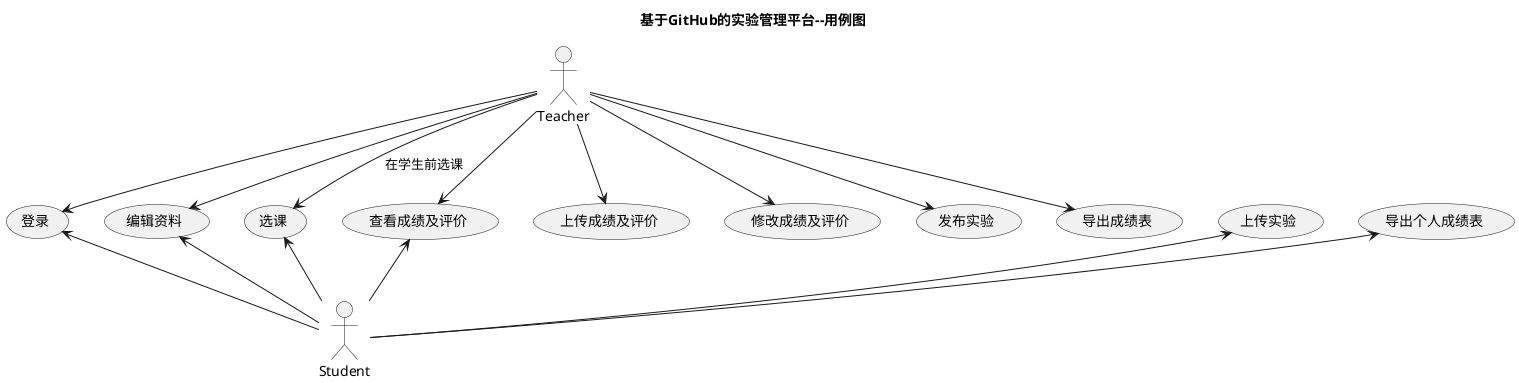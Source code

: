 @startuml
title 基于GitHub的实验管理平台--用例图
Teacher -->(登录)
Teacher -->(编辑资料)
Teacher -->(选课) : 在学生前选课
Teacher -->(查看成绩及评价)
Teacher -->(上传成绩及评价)
Teacher -->(修改成绩及评价)
Teacher -->(发布实验)
Teacher -->(导出成绩表)

(登录)<--:Student:
(查看成绩及评价)<--:Student:
(编辑资料)<--:Student:
(选课)<--:Student:
(上传实验)<--:Student:
(导出个人成绩表)<--:Student:


@enduml
